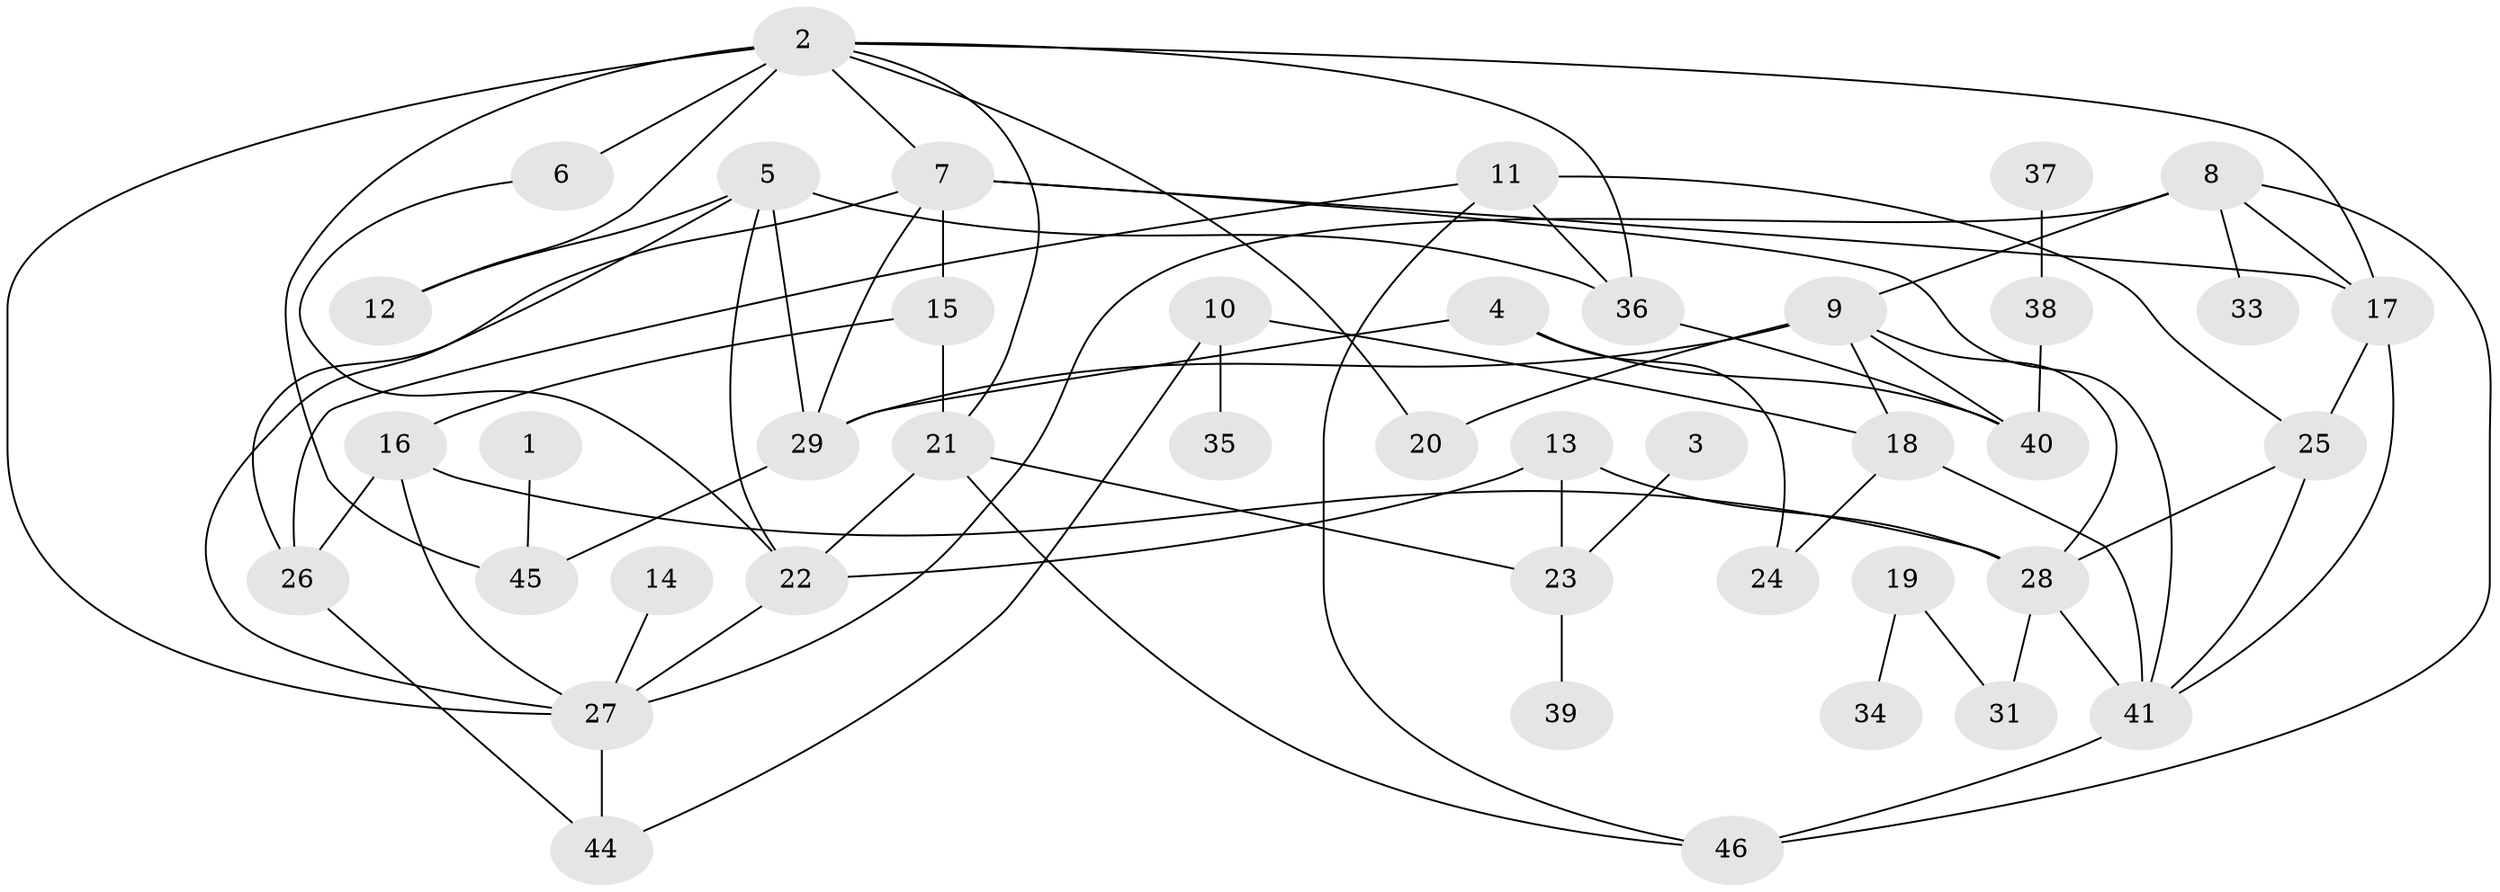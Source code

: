 // original degree distribution, {1: 0.1559633027522936, 2: 0.3302752293577982, 3: 0.24770642201834864, 4: 0.12844036697247707, 5: 0.05504587155963303, 6: 0.027522935779816515, 0: 0.045871559633027525, 8: 0.009174311926605505}
// Generated by graph-tools (version 1.1) at 2025/48/03/04/25 22:48:26]
// undirected, 42 vertices, 73 edges
graph export_dot {
  node [color=gray90,style=filled];
  1;
  2;
  3;
  4;
  5;
  6;
  7;
  8;
  9;
  10;
  11;
  12;
  13;
  14;
  15;
  16;
  17;
  18;
  19;
  20;
  21;
  22;
  23;
  24;
  25;
  26;
  27;
  28;
  29;
  31;
  33;
  34;
  35;
  36;
  37;
  38;
  39;
  40;
  41;
  44;
  45;
  46;
  1 -- 45 [weight=2.0];
  2 -- 6 [weight=3.0];
  2 -- 7 [weight=1.0];
  2 -- 12 [weight=1.0];
  2 -- 17 [weight=1.0];
  2 -- 20 [weight=1.0];
  2 -- 21 [weight=1.0];
  2 -- 27 [weight=1.0];
  2 -- 36 [weight=2.0];
  2 -- 45 [weight=1.0];
  3 -- 23 [weight=1.0];
  4 -- 24 [weight=1.0];
  4 -- 29 [weight=1.0];
  4 -- 40 [weight=1.0];
  5 -- 12 [weight=1.0];
  5 -- 22 [weight=1.0];
  5 -- 26 [weight=1.0];
  5 -- 29 [weight=1.0];
  5 -- 36 [weight=1.0];
  6 -- 22 [weight=1.0];
  7 -- 15 [weight=1.0];
  7 -- 17 [weight=2.0];
  7 -- 27 [weight=1.0];
  7 -- 29 [weight=1.0];
  7 -- 41 [weight=1.0];
  8 -- 9 [weight=3.0];
  8 -- 17 [weight=1.0];
  8 -- 27 [weight=1.0];
  8 -- 33 [weight=2.0];
  8 -- 46 [weight=1.0];
  9 -- 18 [weight=1.0];
  9 -- 20 [weight=2.0];
  9 -- 28 [weight=1.0];
  9 -- 29 [weight=1.0];
  9 -- 40 [weight=2.0];
  10 -- 18 [weight=2.0];
  10 -- 35 [weight=1.0];
  10 -- 44 [weight=1.0];
  11 -- 25 [weight=1.0];
  11 -- 26 [weight=1.0];
  11 -- 36 [weight=1.0];
  11 -- 46 [weight=1.0];
  13 -- 22 [weight=1.0];
  13 -- 23 [weight=1.0];
  13 -- 28 [weight=1.0];
  14 -- 27 [weight=1.0];
  15 -- 16 [weight=1.0];
  15 -- 21 [weight=1.0];
  16 -- 26 [weight=1.0];
  16 -- 27 [weight=1.0];
  16 -- 28 [weight=1.0];
  17 -- 25 [weight=1.0];
  17 -- 41 [weight=1.0];
  18 -- 24 [weight=1.0];
  18 -- 41 [weight=1.0];
  19 -- 31 [weight=1.0];
  19 -- 34 [weight=1.0];
  21 -- 22 [weight=1.0];
  21 -- 23 [weight=1.0];
  21 -- 46 [weight=1.0];
  22 -- 27 [weight=1.0];
  23 -- 39 [weight=1.0];
  25 -- 28 [weight=1.0];
  25 -- 41 [weight=1.0];
  26 -- 44 [weight=1.0];
  27 -- 44 [weight=1.0];
  28 -- 31 [weight=1.0];
  28 -- 41 [weight=3.0];
  29 -- 45 [weight=1.0];
  36 -- 40 [weight=1.0];
  37 -- 38 [weight=1.0];
  38 -- 40 [weight=1.0];
  41 -- 46 [weight=1.0];
}
